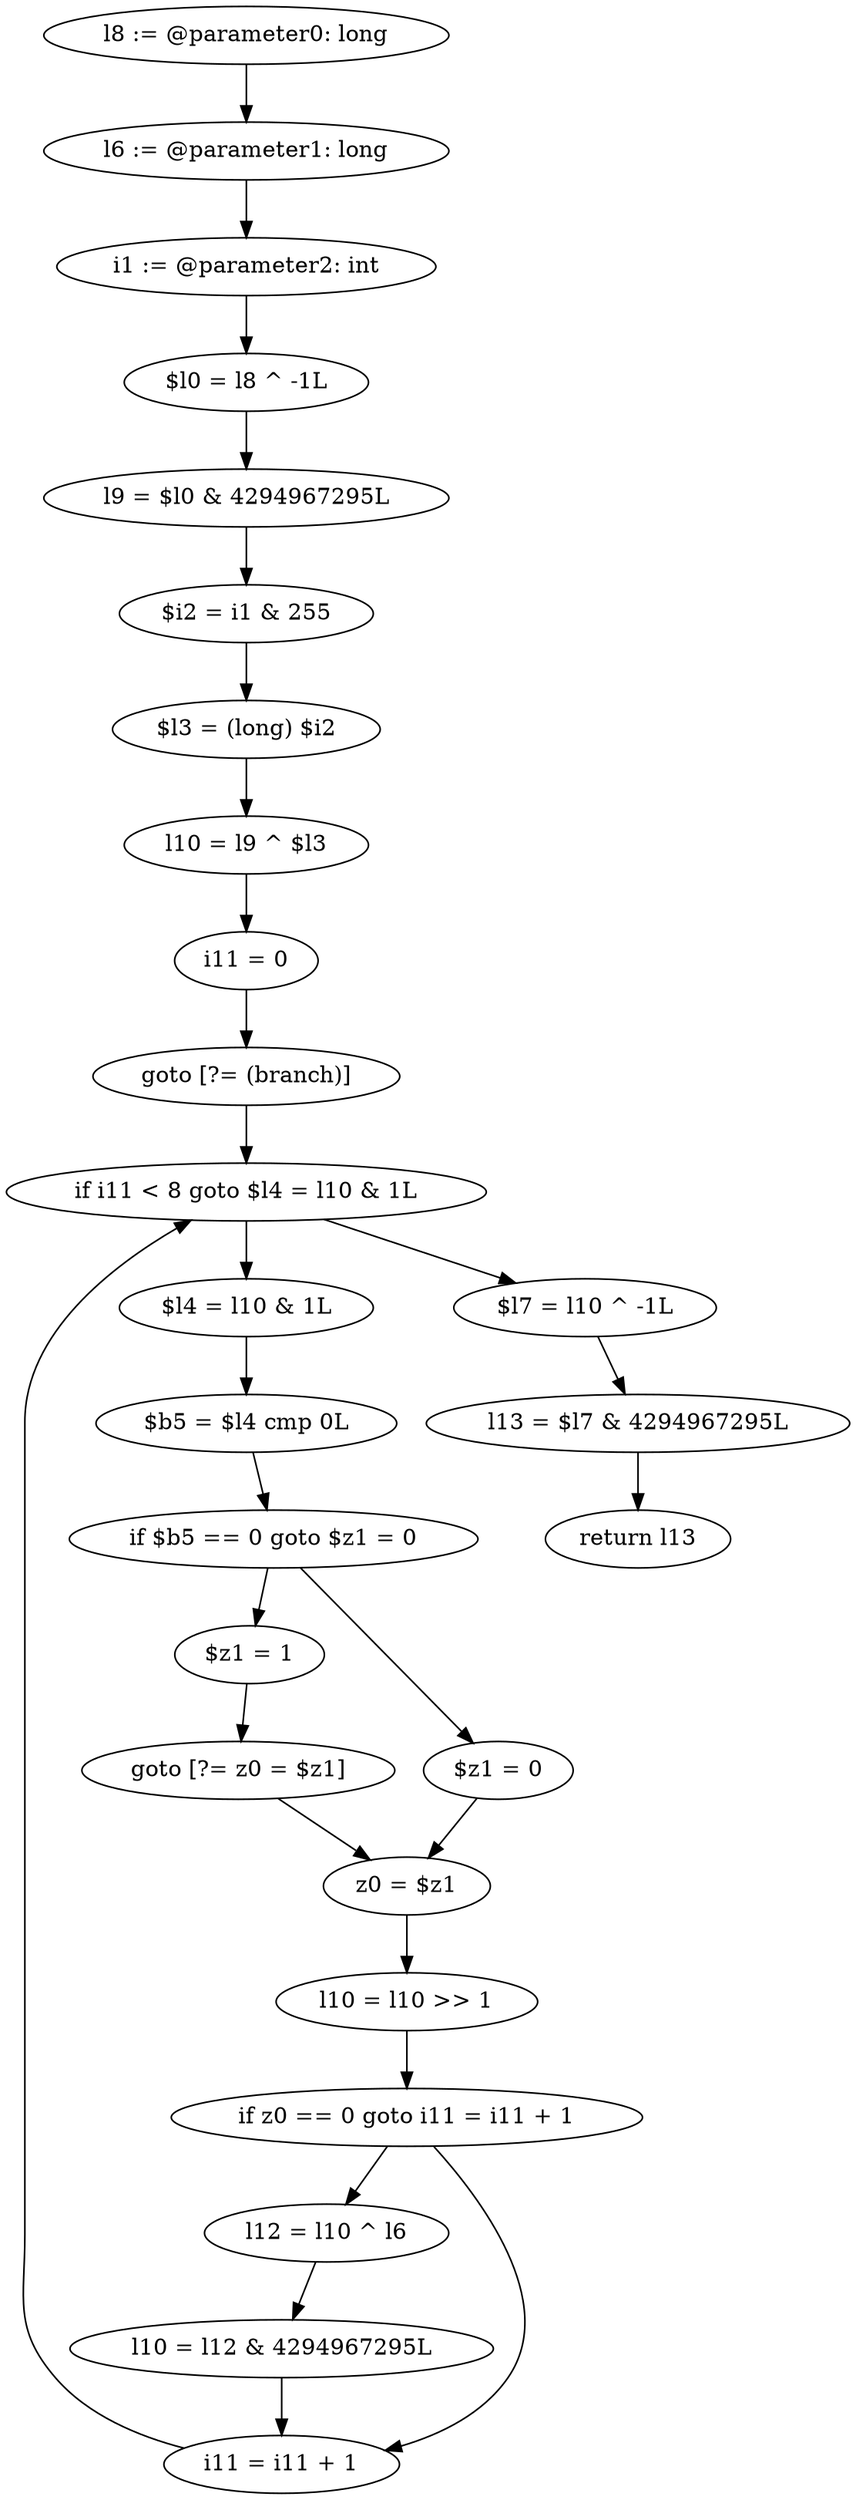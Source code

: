 digraph "unitGraph" {
    "l8 := @parameter0: long"
    "l6 := @parameter1: long"
    "i1 := @parameter2: int"
    "$l0 = l8 ^ -1L"
    "l9 = $l0 & 4294967295L"
    "$i2 = i1 & 255"
    "$l3 = (long) $i2"
    "l10 = l9 ^ $l3"
    "i11 = 0"
    "goto [?= (branch)]"
    "$l4 = l10 & 1L"
    "$b5 = $l4 cmp 0L"
    "if $b5 == 0 goto $z1 = 0"
    "$z1 = 1"
    "goto [?= z0 = $z1]"
    "$z1 = 0"
    "z0 = $z1"
    "l10 = l10 >> 1"
    "if z0 == 0 goto i11 = i11 + 1"
    "l12 = l10 ^ l6"
    "l10 = l12 & 4294967295L"
    "i11 = i11 + 1"
    "if i11 < 8 goto $l4 = l10 & 1L"
    "$l7 = l10 ^ -1L"
    "l13 = $l7 & 4294967295L"
    "return l13"
    "l8 := @parameter0: long"->"l6 := @parameter1: long";
    "l6 := @parameter1: long"->"i1 := @parameter2: int";
    "i1 := @parameter2: int"->"$l0 = l8 ^ -1L";
    "$l0 = l8 ^ -1L"->"l9 = $l0 & 4294967295L";
    "l9 = $l0 & 4294967295L"->"$i2 = i1 & 255";
    "$i2 = i1 & 255"->"$l3 = (long) $i2";
    "$l3 = (long) $i2"->"l10 = l9 ^ $l3";
    "l10 = l9 ^ $l3"->"i11 = 0";
    "i11 = 0"->"goto [?= (branch)]";
    "goto [?= (branch)]"->"if i11 < 8 goto $l4 = l10 & 1L";
    "$l4 = l10 & 1L"->"$b5 = $l4 cmp 0L";
    "$b5 = $l4 cmp 0L"->"if $b5 == 0 goto $z1 = 0";
    "if $b5 == 0 goto $z1 = 0"->"$z1 = 1";
    "if $b5 == 0 goto $z1 = 0"->"$z1 = 0";
    "$z1 = 1"->"goto [?= z0 = $z1]";
    "goto [?= z0 = $z1]"->"z0 = $z1";
    "$z1 = 0"->"z0 = $z1";
    "z0 = $z1"->"l10 = l10 >> 1";
    "l10 = l10 >> 1"->"if z0 == 0 goto i11 = i11 + 1";
    "if z0 == 0 goto i11 = i11 + 1"->"l12 = l10 ^ l6";
    "if z0 == 0 goto i11 = i11 + 1"->"i11 = i11 + 1";
    "l12 = l10 ^ l6"->"l10 = l12 & 4294967295L";
    "l10 = l12 & 4294967295L"->"i11 = i11 + 1";
    "i11 = i11 + 1"->"if i11 < 8 goto $l4 = l10 & 1L";
    "if i11 < 8 goto $l4 = l10 & 1L"->"$l7 = l10 ^ -1L";
    "if i11 < 8 goto $l4 = l10 & 1L"->"$l4 = l10 & 1L";
    "$l7 = l10 ^ -1L"->"l13 = $l7 & 4294967295L";
    "l13 = $l7 & 4294967295L"->"return l13";
}
